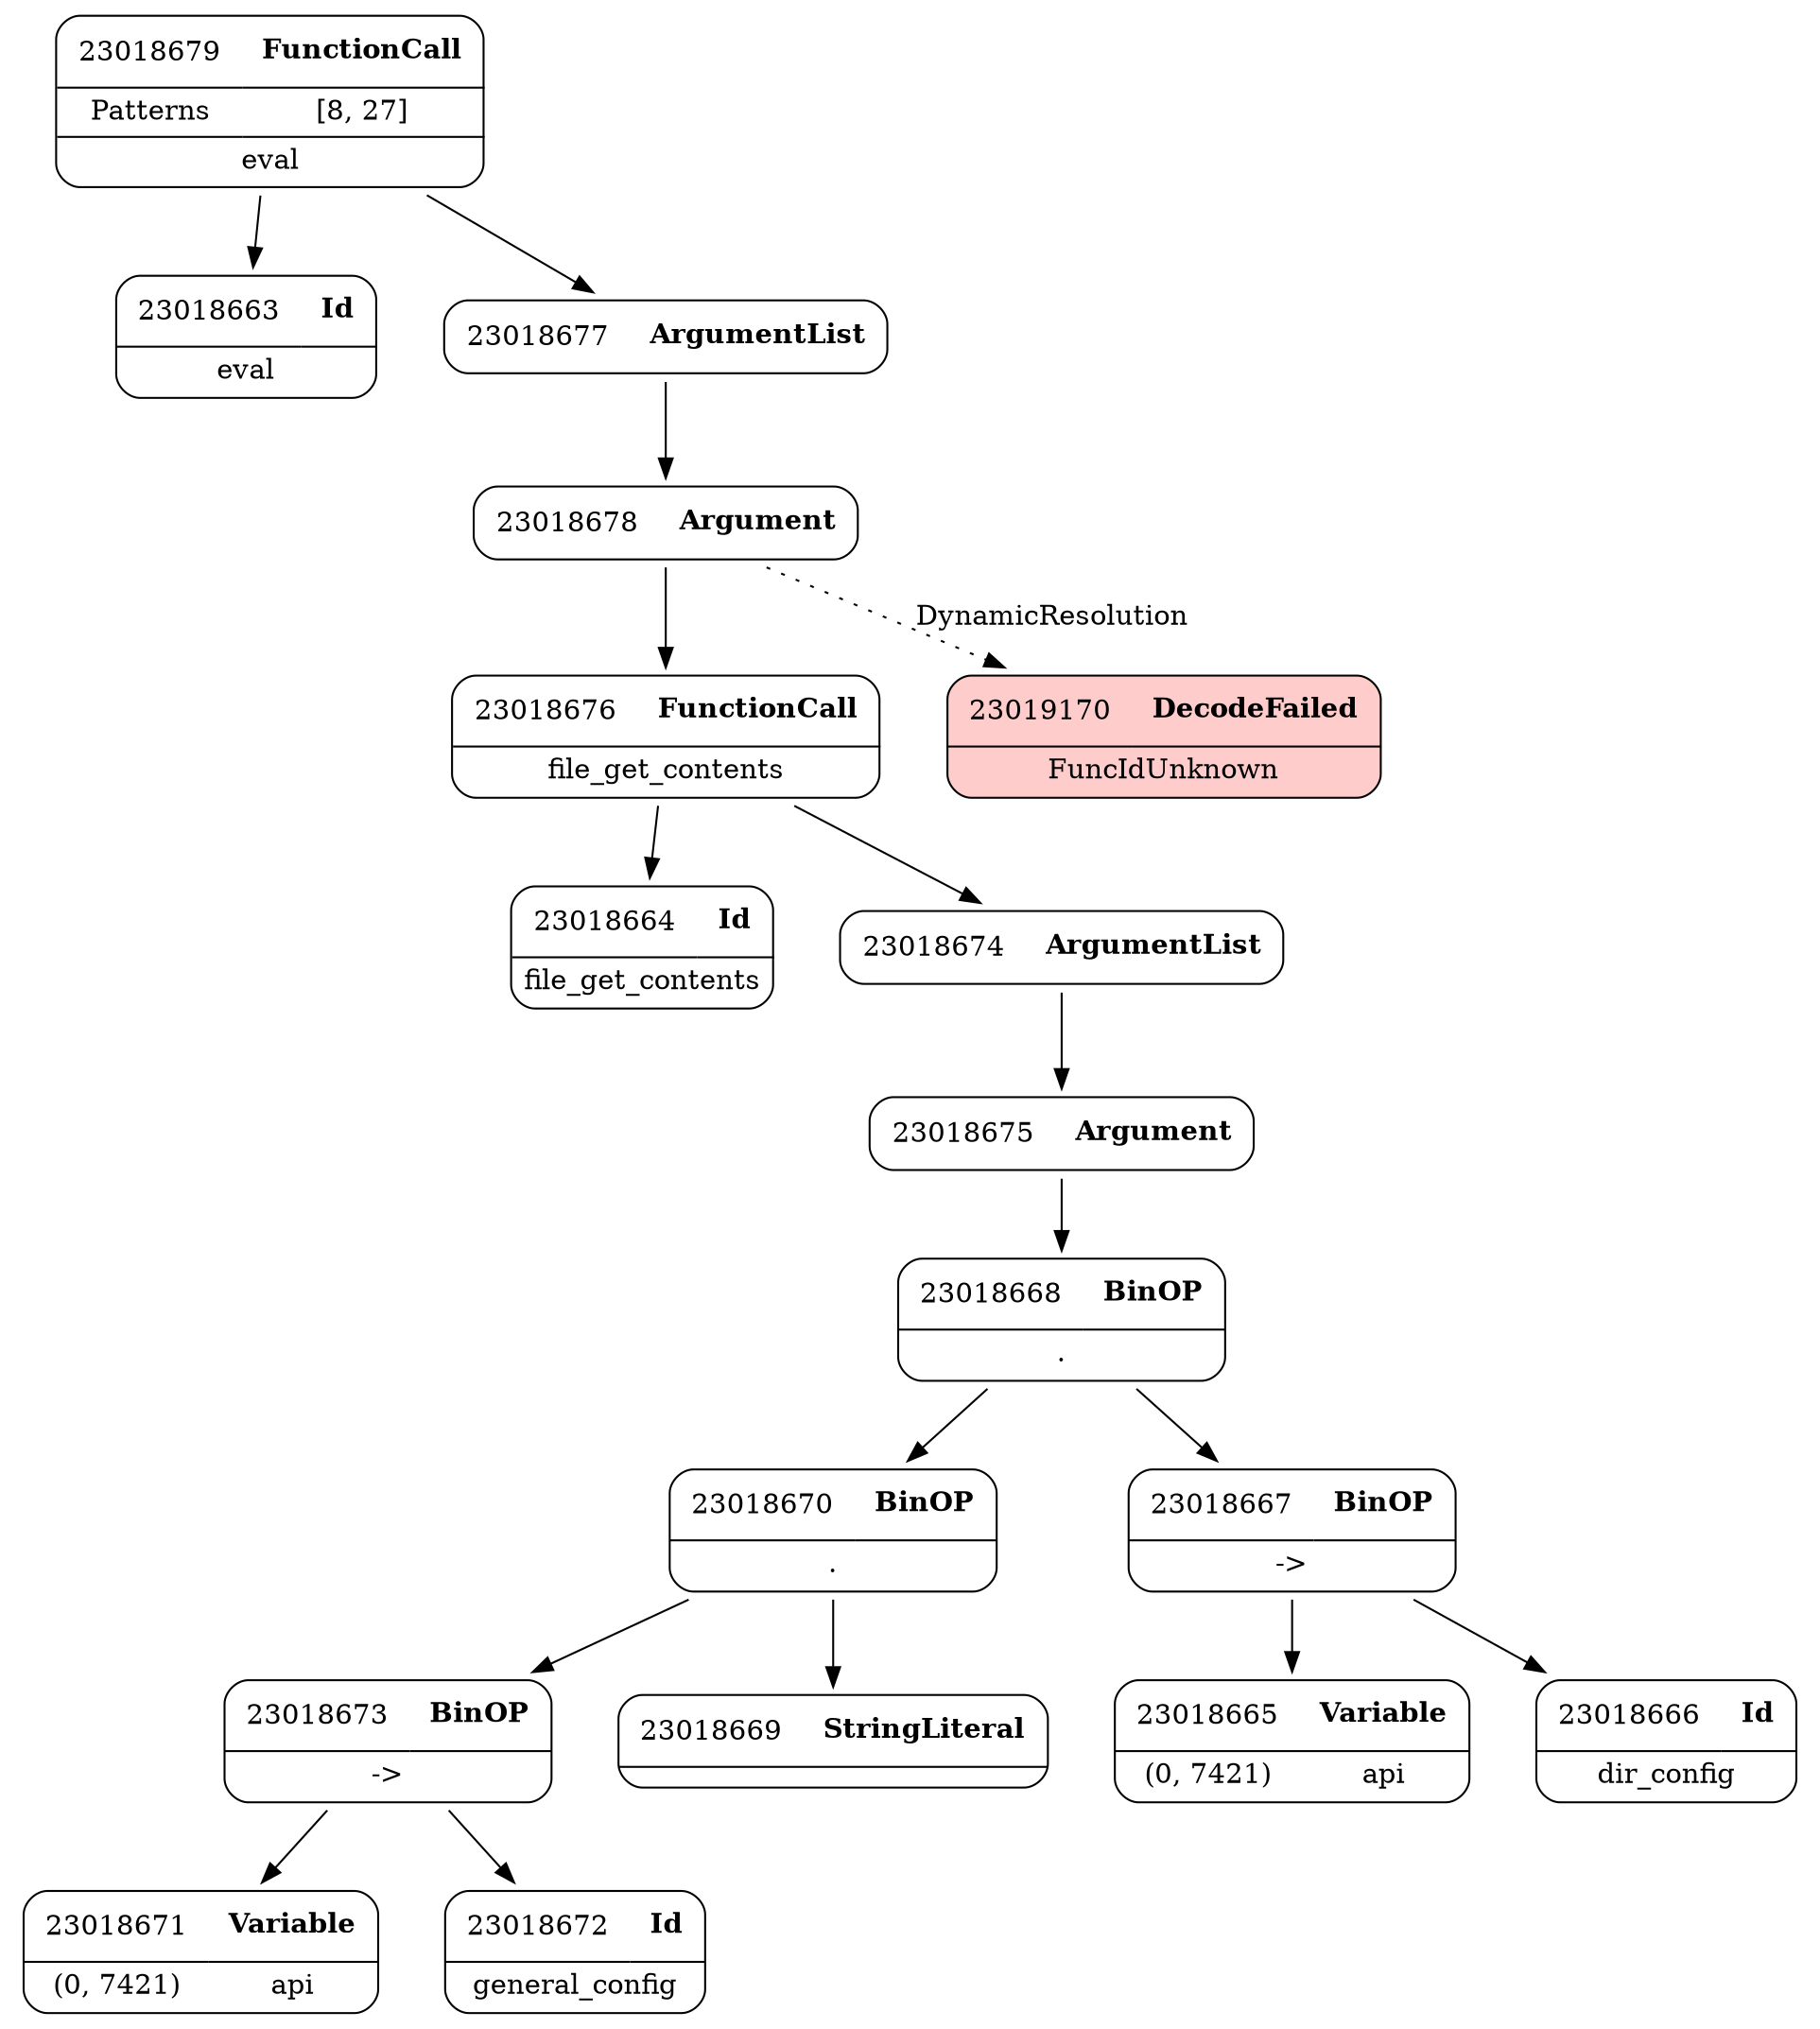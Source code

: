 digraph ast {
node [shape=none];
23018679 [label=<<TABLE border='1' cellspacing='0' cellpadding='10' style='rounded' ><TR><TD border='0'>23018679</TD><TD border='0'><B>FunctionCall</B></TD></TR><HR/><TR><TD border='0' cellpadding='5'>Patterns</TD><TD border='0' cellpadding='5'>[8, 27]</TD></TR><HR/><TR><TD border='0' cellpadding='5' colspan='2'>eval</TD></TR></TABLE>>];
23018679 -> 23018663 [weight=2];
23018679 -> 23018677 [weight=2];
23018678 [label=<<TABLE border='1' cellspacing='0' cellpadding='10' style='rounded' ><TR><TD border='0'>23018678</TD><TD border='0'><B>Argument</B></TD></TR></TABLE>>];
23018678 -> 23018676 [weight=2];
23018678 -> 23019170 [style=dotted,label=DynamicResolution];
23018677 [label=<<TABLE border='1' cellspacing='0' cellpadding='10' style='rounded' ><TR><TD border='0'>23018677</TD><TD border='0'><B>ArgumentList</B></TD></TR></TABLE>>];
23018677 -> 23018678 [weight=2];
23018676 [label=<<TABLE border='1' cellspacing='0' cellpadding='10' style='rounded' ><TR><TD border='0'>23018676</TD><TD border='0'><B>FunctionCall</B></TD></TR><HR/><TR><TD border='0' cellpadding='5' colspan='2'>file_get_contents</TD></TR></TABLE>>];
23018676 -> 23018664 [weight=2];
23018676 -> 23018674 [weight=2];
23018675 [label=<<TABLE border='1' cellspacing='0' cellpadding='10' style='rounded' ><TR><TD border='0'>23018675</TD><TD border='0'><B>Argument</B></TD></TR></TABLE>>];
23018675 -> 23018668 [weight=2];
23018674 [label=<<TABLE border='1' cellspacing='0' cellpadding='10' style='rounded' ><TR><TD border='0'>23018674</TD><TD border='0'><B>ArgumentList</B></TD></TR></TABLE>>];
23018674 -> 23018675 [weight=2];
23018673 [label=<<TABLE border='1' cellspacing='0' cellpadding='10' style='rounded' ><TR><TD border='0'>23018673</TD><TD border='0'><B>BinOP</B></TD></TR><HR/><TR><TD border='0' cellpadding='5' colspan='2'>-&gt;</TD></TR></TABLE>>];
23018673 -> 23018671 [weight=2];
23018673 -> 23018672 [weight=2];
23018672 [label=<<TABLE border='1' cellspacing='0' cellpadding='10' style='rounded' ><TR><TD border='0'>23018672</TD><TD border='0'><B>Id</B></TD></TR><HR/><TR><TD border='0' cellpadding='5' colspan='2'>general_config</TD></TR></TABLE>>];
23018671 [label=<<TABLE border='1' cellspacing='0' cellpadding='10' style='rounded' ><TR><TD border='0'>23018671</TD><TD border='0'><B>Variable</B></TD></TR><HR/><TR><TD border='0' cellpadding='5'>(0, 7421)</TD><TD border='0' cellpadding='5'>api</TD></TR></TABLE>>];
23018670 [label=<<TABLE border='1' cellspacing='0' cellpadding='10' style='rounded' ><TR><TD border='0'>23018670</TD><TD border='0'><B>BinOP</B></TD></TR><HR/><TR><TD border='0' cellpadding='5' colspan='2'>.</TD></TR></TABLE>>];
23018670 -> 23018669 [weight=2];
23018670 -> 23018673 [weight=2];
23018669 [label=<<TABLE border='1' cellspacing='0' cellpadding='10' style='rounded' ><TR><TD border='0'>23018669</TD><TD border='0'><B>StringLiteral</B></TD></TR><HR/><TR><TD border='0' cellpadding='5' colspan='2'></TD></TR></TABLE>>];
23018668 [label=<<TABLE border='1' cellspacing='0' cellpadding='10' style='rounded' ><TR><TD border='0'>23018668</TD><TD border='0'><B>BinOP</B></TD></TR><HR/><TR><TD border='0' cellpadding='5' colspan='2'>.</TD></TR></TABLE>>];
23018668 -> 23018667 [weight=2];
23018668 -> 23018670 [weight=2];
23018667 [label=<<TABLE border='1' cellspacing='0' cellpadding='10' style='rounded' ><TR><TD border='0'>23018667</TD><TD border='0'><B>BinOP</B></TD></TR><HR/><TR><TD border='0' cellpadding='5' colspan='2'>-&gt;</TD></TR></TABLE>>];
23018667 -> 23018665 [weight=2];
23018667 -> 23018666 [weight=2];
23018666 [label=<<TABLE border='1' cellspacing='0' cellpadding='10' style='rounded' ><TR><TD border='0'>23018666</TD><TD border='0'><B>Id</B></TD></TR><HR/><TR><TD border='0' cellpadding='5' colspan='2'>dir_config</TD></TR></TABLE>>];
23018665 [label=<<TABLE border='1' cellspacing='0' cellpadding='10' style='rounded' ><TR><TD border='0'>23018665</TD><TD border='0'><B>Variable</B></TD></TR><HR/><TR><TD border='0' cellpadding='5'>(0, 7421)</TD><TD border='0' cellpadding='5'>api</TD></TR></TABLE>>];
23018664 [label=<<TABLE border='1' cellspacing='0' cellpadding='10' style='rounded' ><TR><TD border='0'>23018664</TD><TD border='0'><B>Id</B></TD></TR><HR/><TR><TD border='0' cellpadding='5' colspan='2'>file_get_contents</TD></TR></TABLE>>];
23018663 [label=<<TABLE border='1' cellspacing='0' cellpadding='10' style='rounded' ><TR><TD border='0'>23018663</TD><TD border='0'><B>Id</B></TD></TR><HR/><TR><TD border='0' cellpadding='5' colspan='2'>eval</TD></TR></TABLE>>];
23019170 [label=<<TABLE border='1' cellspacing='0' cellpadding='10' style='rounded' bgcolor='#FFCCCC' ><TR><TD border='0'>23019170</TD><TD border='0'><B>DecodeFailed</B></TD></TR><HR/><TR><TD border='0' cellpadding='5' colspan='2'>FuncIdUnknown</TD></TR></TABLE>>];
}
